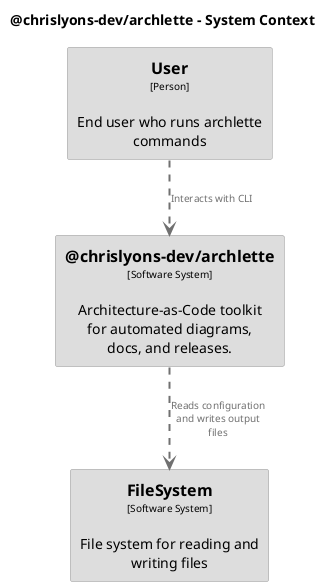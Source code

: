 @startuml
set separator none
title @chrislyons-dev/archlette - System Context

top to bottom direction
skinparam ranksep 60
skinparam nodesep 30

skinparam {
  arrowFontSize 10
  defaultTextAlignment center
  wrapWidth 200
  maxMessageSize 100
}

hide stereotype

skinparam rectangle<<chrislyonsdevarchlette>> {
  BackgroundColor #dddddd
  FontColor #000000
  BorderColor #9a9a9a
  shadowing false
}
skinparam rectangle<<FileSystem>> {
  BackgroundColor #dddddd
  FontColor #000000
  BorderColor #9a9a9a
  shadowing false
}
skinparam rectangle<<User>> {
  BackgroundColor #dddddd
  FontColor #000000
  BorderColor #9a9a9a
  shadowing false
}

rectangle "==User\n<size:10>[Person]</size>\n\nEnd user who runs archlette commands" <<User>> as User
rectangle "==FileSystem\n<size:10>[Software System]</size>\n\nFile system for reading and writing files" <<FileSystem>> as FileSystem
rectangle "==@chrislyons-dev/archlette\n<size:10>[Software System]</size>\n\nArchitecture-as-Code toolkit for automated diagrams, docs, and releases." <<chrislyonsdevarchlette>> as chrislyonsdevarchlette

User .[#707070,thickness=2].> chrislyonsdevarchlette : "<color:#707070>Interacts with CLI"
chrislyonsdevarchlette .[#707070,thickness=2].> FileSystem : "<color:#707070>Reads configuration and writes output files"
@enduml